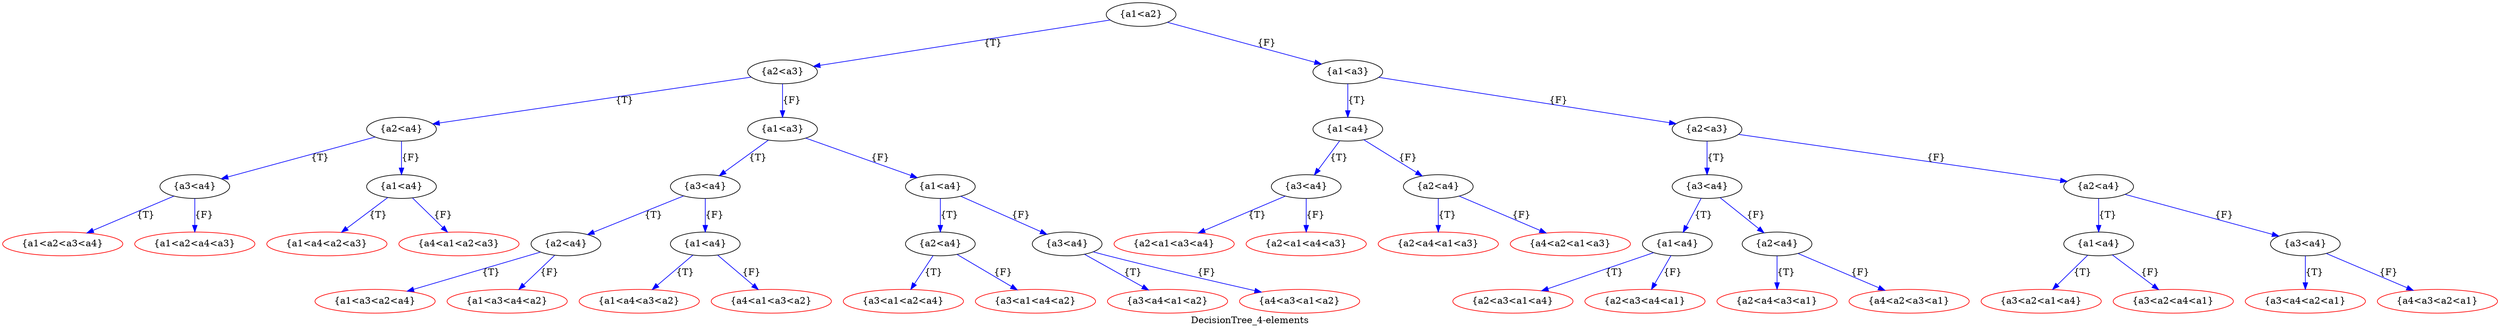 digraph "DecisionTree_4-elements"{
	label="DecisionTree_4-elements";
	N0[color=black, label="{a1<a2}"]
	N0 -> N1[color=blue,label="{T}"]
	N0 -> N2[color=blue,label="{F}"]
	N1[color=black, label="{a2<a3}"]
	N1 -> N3[color=blue,label="{T}"]
	N1 -> N4[color=blue,label="{F}"]
	N2[color=black, label="{a1<a3}"]
	N2 -> N7[color=blue,label="{T}"]
	N2 -> N8[color=blue,label="{F}"]
	N3[color=black, label="{a2<a4}"]
	N3 -> N11[color=blue,label="{T}"]
	N3 -> N14[color=blue,label="{F}"]
	N4[color=black, label="{a1<a3}"]
	N4 -> N5[color=blue,label="{T}"]
	N4 -> N6[color=blue,label="{F}"]
	N7[color=black, label="{a1<a4}"]
	N7 -> N29[color=blue,label="{T}"]
	N7 -> N32[color=blue,label="{F}"]
	N8[color=black, label="{a2<a3}"]
	N8 -> N9[color=blue,label="{T}"]
	N8 -> N10[color=blue,label="{F}"]
	N11[color=black, label="{a3<a4}"]
	N11 -> N12[color=blue,label="{T}"]
	N11 -> N13[color=blue,label="{F}"]
	N14[color=black, label="{a1<a4}"]
	N14 -> N15[color=blue,label="{T}"]
	N14 -> N16[color=blue,label="{F}"]
	N5[color=black, label="{a3<a4}"]
	N5 -> N17[color=blue,label="{T}"]
	N5 -> N20[color=blue,label="{F}"]
	N6[color=black, label="{a1<a4}"]
	N6 -> N23[color=blue,label="{T}"]
	N6 -> N26[color=blue,label="{F}"]
	N29[color=black, label="{a3<a4}"]
	N29 -> N30[color=blue,label="{T}"]
	N29 -> N31[color=blue,label="{F}"]
	N32[color=black, label="{a2<a4}"]
	N32 -> N33[color=blue,label="{T}"]
	N32 -> N34[color=blue,label="{F}"]
	N9[color=black, label="{a3<a4}"]
	N9 -> N35[color=blue,label="{T}"]
	N9 -> N38[color=blue,label="{F}"]
	N10[color=black, label="{a2<a4}"]
	N10 -> N41[color=blue,label="{T}"]
	N10 -> N44[color=blue,label="{F}"]
	N12[color=red, label="{a1<a2<a3<a4}"]
	N13[color=red, label="{a1<a2<a4<a3}"]
	N15[color=red, label="{a1<a4<a2<a3}"]
	N16[color=red, label="{a4<a1<a2<a3}"]
	N17[color=black, label="{a2<a4}"]
	N17 -> N18[color=blue,label="{T}"]
	N17 -> N19[color=blue,label="{F}"]
	N20[color=black, label="{a1<a4}"]
	N20 -> N21[color=blue,label="{T}"]
	N20 -> N22[color=blue,label="{F}"]
	N23[color=black, label="{a2<a4}"]
	N23 -> N24[color=blue,label="{T}"]
	N23 -> N25[color=blue,label="{F}"]
	N26[color=black, label="{a3<a4}"]
	N26 -> N27[color=blue,label="{T}"]
	N26 -> N28[color=blue,label="{F}"]
	N30[color=red, label="{a2<a1<a3<a4}"]
	N31[color=red, label="{a2<a1<a4<a3}"]
	N33[color=red, label="{a2<a4<a1<a3}"]
	N34[color=red, label="{a4<a2<a1<a3}"]
	N35[color=black, label="{a1<a4}"]
	N35 -> N36[color=blue,label="{T}"]
	N35 -> N37[color=blue,label="{F}"]
	N38[color=black, label="{a2<a4}"]
	N38 -> N39[color=blue,label="{T}"]
	N38 -> N40[color=blue,label="{F}"]
	N41[color=black, label="{a1<a4}"]
	N41 -> N42[color=blue,label="{T}"]
	N41 -> N43[color=blue,label="{F}"]
	N44[color=black, label="{a3<a4}"]
	N44 -> N45[color=blue,label="{T}"]
	N44 -> N46[color=blue,label="{F}"]
	N18[color=red, label="{a1<a3<a2<a4}"]
	N19[color=red, label="{a1<a3<a4<a2}"]
	N21[color=red, label="{a1<a4<a3<a2}"]
	N22[color=red, label="{a4<a1<a3<a2}"]
	N24[color=red, label="{a3<a1<a2<a4}"]
	N25[color=red, label="{a3<a1<a4<a2}"]
	N27[color=red, label="{a3<a4<a1<a2}"]
	N28[color=red, label="{a4<a3<a1<a2}"]
	N36[color=red, label="{a2<a3<a1<a4}"]
	N37[color=red, label="{a2<a3<a4<a1}"]
	N39[color=red, label="{a2<a4<a3<a1}"]
	N40[color=red, label="{a4<a2<a3<a1}"]
	N42[color=red, label="{a3<a2<a1<a4}"]
	N43[color=red, label="{a3<a2<a4<a1}"]
	N45[color=red, label="{a3<a4<a2<a1}"]
	N46[color=red, label="{a4<a3<a2<a1}"]
}
